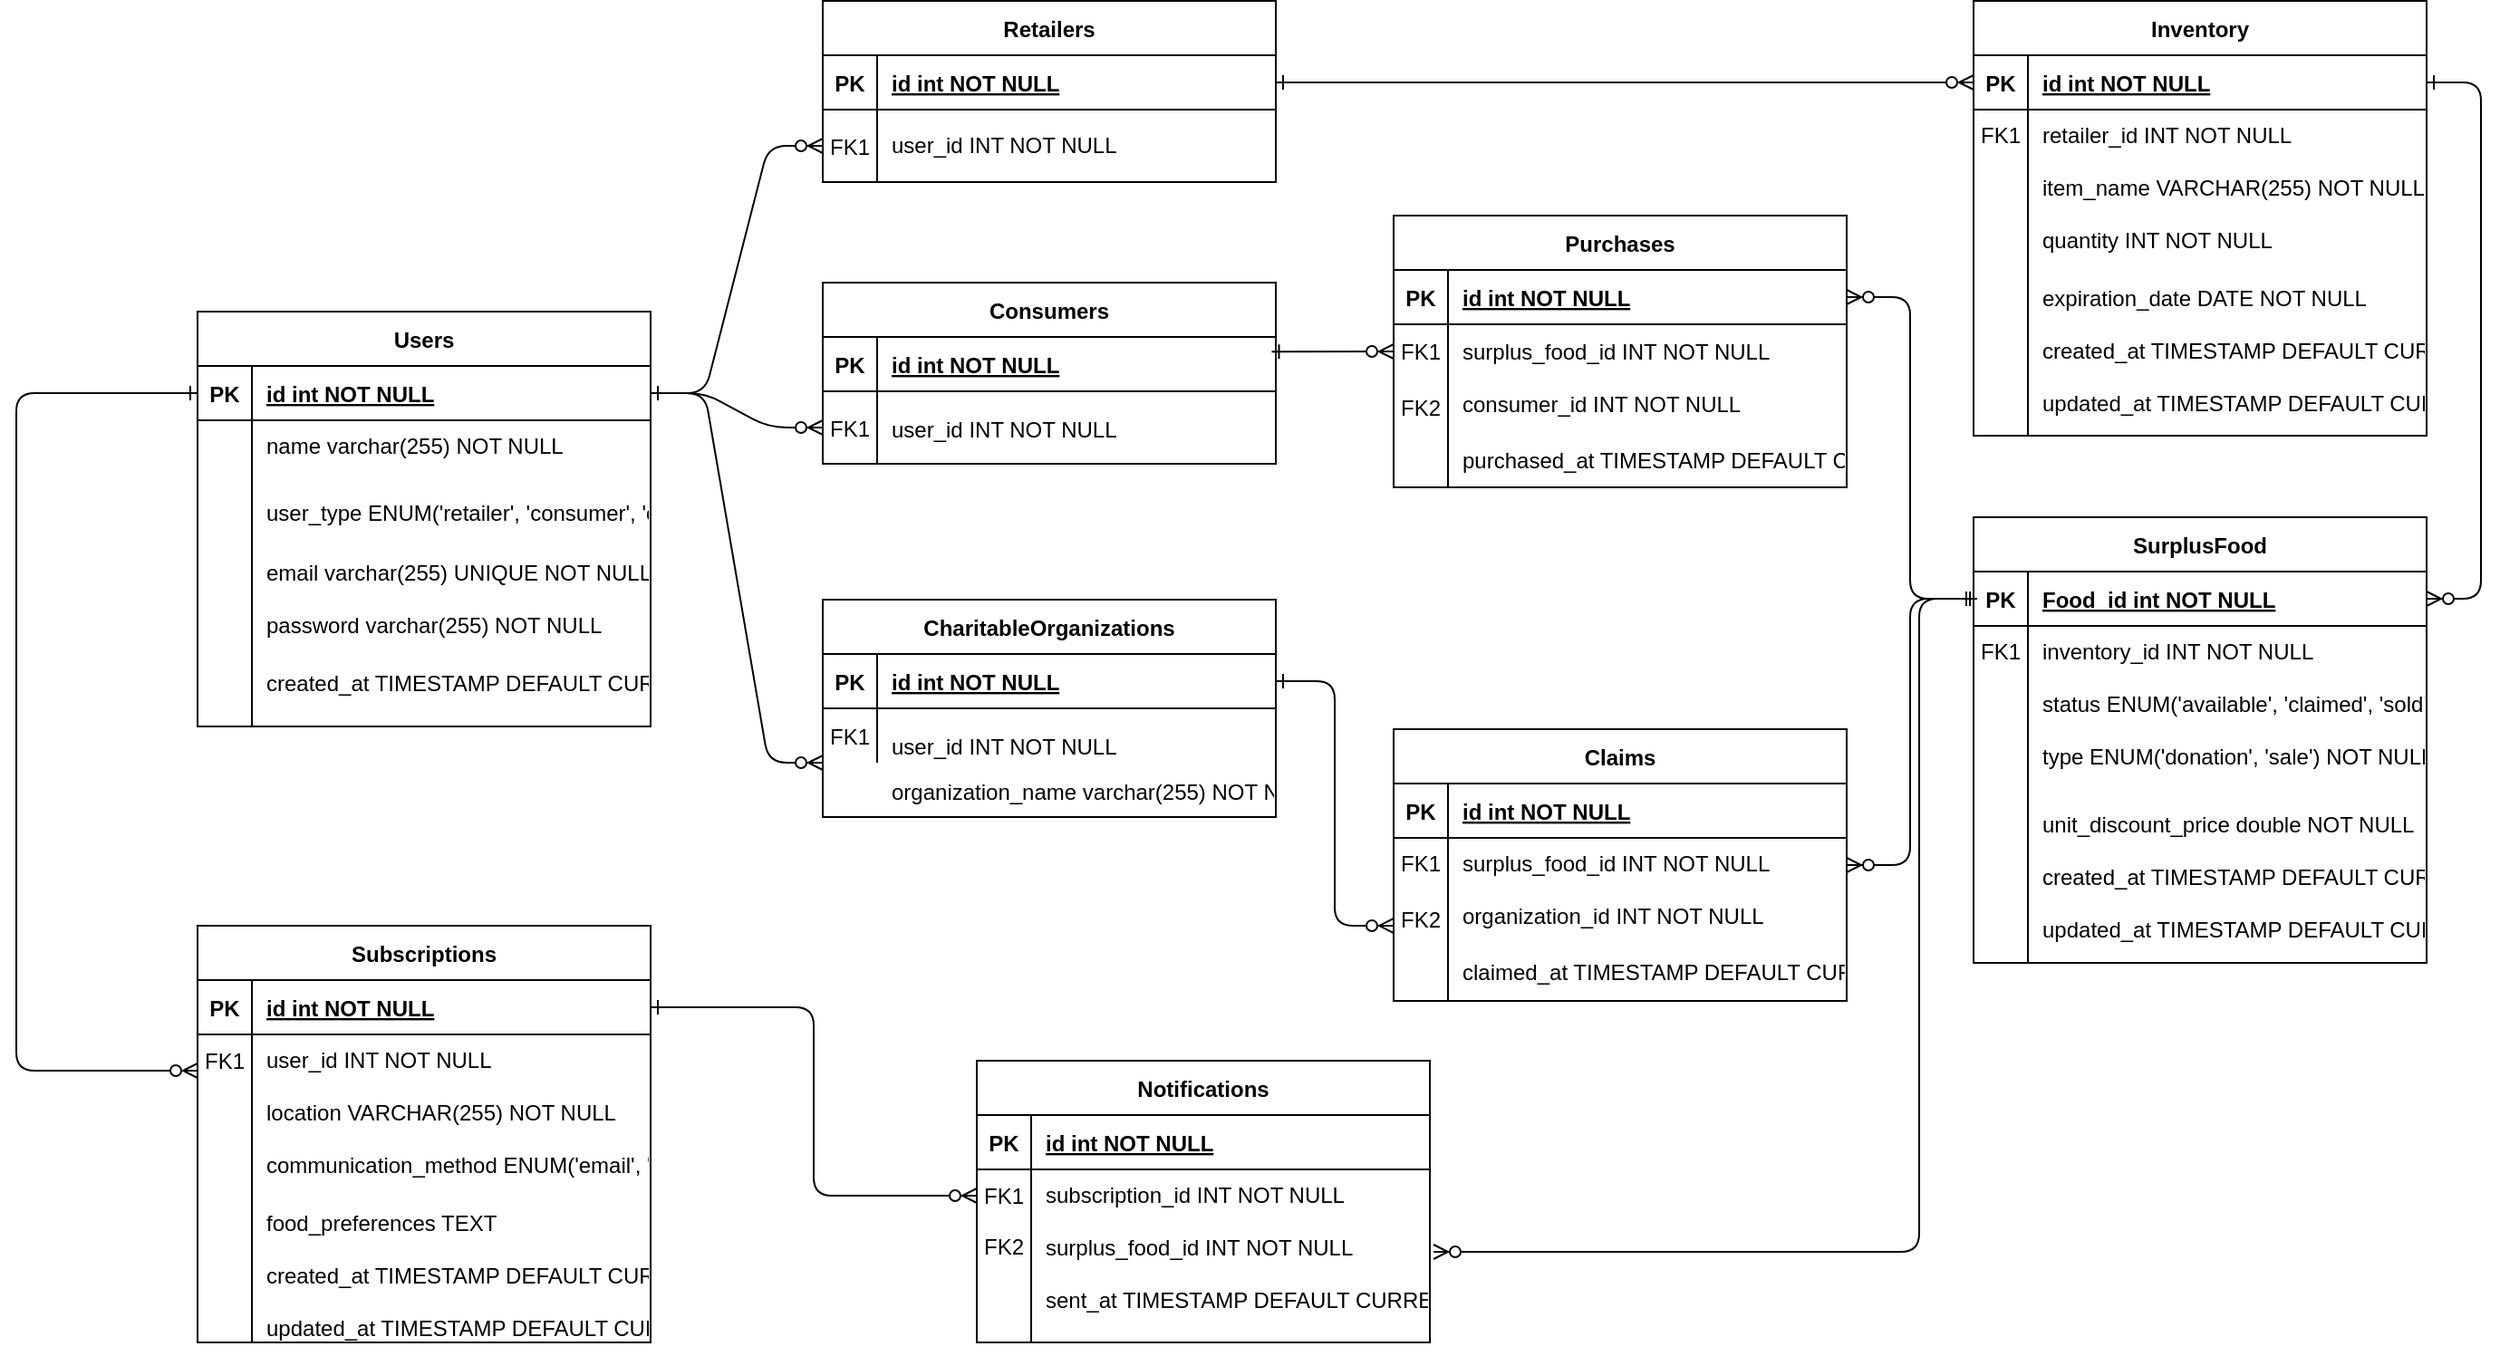 <mxfile version="24.5.4" type="github">
  <diagram id="R2lEEEUBdFMjLlhIrx00" name="Page-1">
    <mxGraphModel dx="2524" dy="705" grid="1" gridSize="10" guides="1" tooltips="1" connect="1" arrows="1" fold="1" page="1" pageScale="1" pageWidth="850" pageHeight="1100" math="0" shadow="0" extFonts="Permanent Marker^https://fonts.googleapis.com/css?family=Permanent+Marker">
      <root>
        <mxCell id="0" />
        <mxCell id="1" parent="0" />
        <mxCell id="jz6JjWqyUClNuvNcX7Gg-1" value="Users" style="shape=table;startSize=30;container=1;collapsible=1;childLayout=tableLayout;fixedRows=1;rowLines=0;fontStyle=1;align=center;resizeLast=1;" parent="1" vertex="1">
          <mxGeometry x="60" y="411" width="250" height="229" as="geometry" />
        </mxCell>
        <mxCell id="jz6JjWqyUClNuvNcX7Gg-2" value="" style="shape=partialRectangle;collapsible=0;dropTarget=0;pointerEvents=0;fillColor=none;points=[[0,0.5],[1,0.5]];portConstraint=eastwest;top=0;left=0;right=0;bottom=1;" parent="jz6JjWqyUClNuvNcX7Gg-1" vertex="1">
          <mxGeometry y="30" width="250" height="30" as="geometry" />
        </mxCell>
        <mxCell id="jz6JjWqyUClNuvNcX7Gg-3" value="PK" style="shape=partialRectangle;overflow=hidden;connectable=0;fillColor=none;top=0;left=0;bottom=0;right=0;fontStyle=1;" parent="jz6JjWqyUClNuvNcX7Gg-2" vertex="1">
          <mxGeometry width="30" height="30" as="geometry">
            <mxRectangle width="30" height="30" as="alternateBounds" />
          </mxGeometry>
        </mxCell>
        <mxCell id="jz6JjWqyUClNuvNcX7Gg-4" value="id int NOT NULL " style="shape=partialRectangle;overflow=hidden;connectable=0;fillColor=none;top=0;left=0;bottom=0;right=0;align=left;spacingLeft=6;fontStyle=5;" parent="jz6JjWqyUClNuvNcX7Gg-2" vertex="1">
          <mxGeometry x="30" width="220" height="30" as="geometry">
            <mxRectangle width="220" height="30" as="alternateBounds" />
          </mxGeometry>
        </mxCell>
        <mxCell id="jz6JjWqyUClNuvNcX7Gg-5" value="" style="shape=partialRectangle;collapsible=0;dropTarget=0;pointerEvents=0;fillColor=none;points=[[0,0.5],[1,0.5]];portConstraint=eastwest;top=0;left=0;right=0;bottom=0;" parent="jz6JjWqyUClNuvNcX7Gg-1" vertex="1">
          <mxGeometry y="60" width="250" height="169" as="geometry" />
        </mxCell>
        <mxCell id="jz6JjWqyUClNuvNcX7Gg-6" value="" style="shape=partialRectangle;overflow=hidden;connectable=0;fillColor=none;top=0;left=0;bottom=0;right=0;" parent="jz6JjWqyUClNuvNcX7Gg-5" vertex="1">
          <mxGeometry width="30" height="169" as="geometry">
            <mxRectangle width="30" height="169" as="alternateBounds" />
          </mxGeometry>
        </mxCell>
        <mxCell id="jz6JjWqyUClNuvNcX7Gg-7" value="" style="shape=partialRectangle;overflow=hidden;connectable=0;fillColor=none;top=0;left=0;bottom=0;right=0;align=left;spacingLeft=6;" parent="jz6JjWqyUClNuvNcX7Gg-5" vertex="1">
          <mxGeometry x="30" width="220" height="169" as="geometry">
            <mxRectangle width="220" height="169" as="alternateBounds" />
          </mxGeometry>
        </mxCell>
        <mxCell id="jz6JjWqyUClNuvNcX7Gg-8" value="name varchar(255) NOT NULL" style="shape=partialRectangle;overflow=hidden;connectable=0;fillColor=none;top=0;left=0;bottom=0;right=0;align=left;spacingLeft=6;" parent="1" vertex="1">
          <mxGeometry x="90" y="470" width="220" height="29" as="geometry">
            <mxRectangle width="220" height="29" as="alternateBounds" />
          </mxGeometry>
        </mxCell>
        <mxCell id="jz6JjWqyUClNuvNcX7Gg-9" value="email varchar(255) UNIQUE NOT NULL" style="shape=partialRectangle;overflow=hidden;connectable=0;fillColor=none;top=0;left=0;bottom=0;right=0;align=left;spacingLeft=6;" parent="1" vertex="1">
          <mxGeometry x="90" y="540" width="220" height="29" as="geometry">
            <mxRectangle width="220" height="29" as="alternateBounds" />
          </mxGeometry>
        </mxCell>
        <mxCell id="jz6JjWqyUClNuvNcX7Gg-10" value="password varchar(255) NOT NULL" style="shape=partialRectangle;overflow=hidden;connectable=0;fillColor=none;top=0;left=0;bottom=0;right=0;align=left;spacingLeft=6;" parent="1" vertex="1">
          <mxGeometry x="90" y="569" width="220" height="29" as="geometry">
            <mxRectangle width="220" height="29" as="alternateBounds" />
          </mxGeometry>
        </mxCell>
        <mxCell id="jz6JjWqyUClNuvNcX7Gg-11" value="created_at TIMESTAMP DEFAULT CURRENT_TIMESTAMP" style="shape=partialRectangle;overflow=hidden;connectable=0;fillColor=none;top=0;left=0;bottom=0;right=0;align=left;spacingLeft=6;" parent="1" vertex="1">
          <mxGeometry x="90" y="601" width="220" height="29" as="geometry">
            <mxRectangle width="220" height="29" as="alternateBounds" />
          </mxGeometry>
        </mxCell>
        <mxCell id="jz6JjWqyUClNuvNcX7Gg-16" value="Retailers" style="shape=table;startSize=30;container=1;collapsible=1;childLayout=tableLayout;fixedRows=1;rowLines=0;fontStyle=1;align=center;resizeLast=1;" parent="1" vertex="1">
          <mxGeometry x="405" y="239.5" width="250" height="100" as="geometry" />
        </mxCell>
        <mxCell id="jz6JjWqyUClNuvNcX7Gg-17" value="" style="shape=partialRectangle;collapsible=0;dropTarget=0;pointerEvents=0;fillColor=none;points=[[0,0.5],[1,0.5]];portConstraint=eastwest;top=0;left=0;right=0;bottom=1;" parent="jz6JjWqyUClNuvNcX7Gg-16" vertex="1">
          <mxGeometry y="30" width="250" height="30" as="geometry" />
        </mxCell>
        <mxCell id="jz6JjWqyUClNuvNcX7Gg-18" value="PK" style="shape=partialRectangle;overflow=hidden;connectable=0;fillColor=none;top=0;left=0;bottom=0;right=0;fontStyle=1;" parent="jz6JjWqyUClNuvNcX7Gg-17" vertex="1">
          <mxGeometry width="30" height="30" as="geometry">
            <mxRectangle width="30" height="30" as="alternateBounds" />
          </mxGeometry>
        </mxCell>
        <mxCell id="jz6JjWqyUClNuvNcX7Gg-19" value="id int NOT NULL " style="shape=partialRectangle;overflow=hidden;connectable=0;fillColor=none;top=0;left=0;bottom=0;right=0;align=left;spacingLeft=6;fontStyle=5;" parent="jz6JjWqyUClNuvNcX7Gg-17" vertex="1">
          <mxGeometry x="30" width="220" height="30" as="geometry">
            <mxRectangle width="220" height="30" as="alternateBounds" />
          </mxGeometry>
        </mxCell>
        <mxCell id="jz6JjWqyUClNuvNcX7Gg-20" value="" style="shape=partialRectangle;collapsible=0;dropTarget=0;pointerEvents=0;fillColor=none;points=[[0,0.5],[1,0.5]];portConstraint=eastwest;top=0;left=0;right=0;bottom=0;" parent="jz6JjWqyUClNuvNcX7Gg-16" vertex="1">
          <mxGeometry y="60" width="250" height="40" as="geometry" />
        </mxCell>
        <mxCell id="jz6JjWqyUClNuvNcX7Gg-21" value="FK1" style="shape=partialRectangle;overflow=hidden;connectable=0;fillColor=none;top=0;left=0;bottom=0;right=0;" parent="jz6JjWqyUClNuvNcX7Gg-20" vertex="1">
          <mxGeometry width="30" height="40" as="geometry">
            <mxRectangle width="30" height="40" as="alternateBounds" />
          </mxGeometry>
        </mxCell>
        <mxCell id="jz6JjWqyUClNuvNcX7Gg-22" value="" style="shape=partialRectangle;overflow=hidden;connectable=0;fillColor=none;top=0;left=0;bottom=0;right=0;align=left;spacingLeft=6;" parent="jz6JjWqyUClNuvNcX7Gg-20" vertex="1">
          <mxGeometry x="30" width="220" height="40" as="geometry">
            <mxRectangle width="220" height="40" as="alternateBounds" />
          </mxGeometry>
        </mxCell>
        <mxCell id="jz6JjWqyUClNuvNcX7Gg-23" value="user_id INT NOT NULL" style="shape=partialRectangle;overflow=hidden;connectable=0;fillColor=none;top=0;left=0;bottom=0;right=0;align=left;spacingLeft=6;" parent="1" vertex="1">
          <mxGeometry x="435" y="304" width="220" height="29" as="geometry">
            <mxRectangle width="220" height="29" as="alternateBounds" />
          </mxGeometry>
        </mxCell>
        <mxCell id="jz6JjWqyUClNuvNcX7Gg-27" value="" style="edgeStyle=entityRelationEdgeStyle;endArrow=ERzeroToMany;startArrow=ERone;endFill=1;startFill=0;entryX=0;entryY=0.5;entryDx=0;entryDy=0;exitX=1;exitY=0.5;exitDx=0;exitDy=0;" parent="1" source="jz6JjWqyUClNuvNcX7Gg-2" target="jz6JjWqyUClNuvNcX7Gg-20" edge="1">
          <mxGeometry width="100" height="100" relative="1" as="geometry">
            <mxPoint x="310" y="459" as="sourcePoint" />
            <mxPoint x="390" y="500" as="targetPoint" />
          </mxGeometry>
        </mxCell>
        <mxCell id="jz6JjWqyUClNuvNcX7Gg-28" value="Consumers" style="shape=table;startSize=30;container=1;collapsible=1;childLayout=tableLayout;fixedRows=1;rowLines=0;fontStyle=1;align=center;resizeLast=1;" parent="1" vertex="1">
          <mxGeometry x="405" y="395" width="250" height="100" as="geometry" />
        </mxCell>
        <mxCell id="jz6JjWqyUClNuvNcX7Gg-29" value="" style="shape=partialRectangle;collapsible=0;dropTarget=0;pointerEvents=0;fillColor=none;points=[[0,0.5],[1,0.5]];portConstraint=eastwest;top=0;left=0;right=0;bottom=1;" parent="jz6JjWqyUClNuvNcX7Gg-28" vertex="1">
          <mxGeometry y="30" width="250" height="30" as="geometry" />
        </mxCell>
        <mxCell id="jz6JjWqyUClNuvNcX7Gg-30" value="PK" style="shape=partialRectangle;overflow=hidden;connectable=0;fillColor=none;top=0;left=0;bottom=0;right=0;fontStyle=1;" parent="jz6JjWqyUClNuvNcX7Gg-29" vertex="1">
          <mxGeometry width="30" height="30" as="geometry">
            <mxRectangle width="30" height="30" as="alternateBounds" />
          </mxGeometry>
        </mxCell>
        <mxCell id="jz6JjWqyUClNuvNcX7Gg-31" value="id int NOT NULL " style="shape=partialRectangle;overflow=hidden;connectable=0;fillColor=none;top=0;left=0;bottom=0;right=0;align=left;spacingLeft=6;fontStyle=5;" parent="jz6JjWqyUClNuvNcX7Gg-29" vertex="1">
          <mxGeometry x="30" width="220" height="30" as="geometry">
            <mxRectangle width="220" height="30" as="alternateBounds" />
          </mxGeometry>
        </mxCell>
        <mxCell id="jz6JjWqyUClNuvNcX7Gg-32" value="" style="shape=partialRectangle;collapsible=0;dropTarget=0;pointerEvents=0;fillColor=none;points=[[0,0.5],[1,0.5]];portConstraint=eastwest;top=0;left=0;right=0;bottom=0;" parent="jz6JjWqyUClNuvNcX7Gg-28" vertex="1">
          <mxGeometry y="60" width="250" height="40" as="geometry" />
        </mxCell>
        <mxCell id="jz6JjWqyUClNuvNcX7Gg-33" value="FK1" style="shape=partialRectangle;overflow=hidden;connectable=0;fillColor=none;top=0;left=0;bottom=0;right=0;" parent="jz6JjWqyUClNuvNcX7Gg-32" vertex="1">
          <mxGeometry width="30" height="40" as="geometry">
            <mxRectangle width="30" height="40" as="alternateBounds" />
          </mxGeometry>
        </mxCell>
        <mxCell id="jz6JjWqyUClNuvNcX7Gg-34" value="" style="shape=partialRectangle;overflow=hidden;connectable=0;fillColor=none;top=0;left=0;bottom=0;right=0;align=left;spacingLeft=6;" parent="jz6JjWqyUClNuvNcX7Gg-32" vertex="1">
          <mxGeometry x="30" width="220" height="40" as="geometry">
            <mxRectangle width="220" height="40" as="alternateBounds" />
          </mxGeometry>
        </mxCell>
        <mxCell id="jz6JjWqyUClNuvNcX7Gg-35" value="user_id INT NOT NULL" style="shape=partialRectangle;overflow=hidden;connectable=0;fillColor=none;top=0;left=0;bottom=0;right=0;align=left;spacingLeft=6;" parent="1" vertex="1">
          <mxGeometry x="435" y="461" width="220" height="29" as="geometry">
            <mxRectangle width="220" height="29" as="alternateBounds" />
          </mxGeometry>
        </mxCell>
        <mxCell id="jz6JjWqyUClNuvNcX7Gg-36" value="" style="edgeStyle=entityRelationEdgeStyle;endArrow=ERzeroToMany;startArrow=ERone;endFill=1;startFill=0;entryX=0;entryY=0.5;entryDx=0;entryDy=0;exitX=1;exitY=0.5;exitDx=0;exitDy=0;" parent="1" source="jz6JjWqyUClNuvNcX7Gg-2" target="jz6JjWqyUClNuvNcX7Gg-32" edge="1">
          <mxGeometry width="100" height="100" relative="1" as="geometry">
            <mxPoint x="310" y="460" as="sourcePoint" />
            <mxPoint x="415" y="401" as="targetPoint" />
          </mxGeometry>
        </mxCell>
        <mxCell id="jz6JjWqyUClNuvNcX7Gg-37" value="CharitableOrganizations" style="shape=table;startSize=30;container=1;collapsible=1;childLayout=tableLayout;fixedRows=1;rowLines=0;fontStyle=1;align=center;resizeLast=1;" parent="1" vertex="1">
          <mxGeometry x="405" y="570" width="250" height="120" as="geometry" />
        </mxCell>
        <mxCell id="jz6JjWqyUClNuvNcX7Gg-38" value="" style="shape=partialRectangle;collapsible=0;dropTarget=0;pointerEvents=0;fillColor=none;points=[[0,0.5],[1,0.5]];portConstraint=eastwest;top=0;left=0;right=0;bottom=1;" parent="jz6JjWqyUClNuvNcX7Gg-37" vertex="1">
          <mxGeometry y="30" width="250" height="30" as="geometry" />
        </mxCell>
        <mxCell id="jz6JjWqyUClNuvNcX7Gg-39" value="PK" style="shape=partialRectangle;overflow=hidden;connectable=0;fillColor=none;top=0;left=0;bottom=0;right=0;fontStyle=1;" parent="jz6JjWqyUClNuvNcX7Gg-38" vertex="1">
          <mxGeometry width="30" height="30" as="geometry">
            <mxRectangle width="30" height="30" as="alternateBounds" />
          </mxGeometry>
        </mxCell>
        <mxCell id="jz6JjWqyUClNuvNcX7Gg-40" value="id int NOT NULL " style="shape=partialRectangle;overflow=hidden;connectable=0;fillColor=none;top=0;left=0;bottom=0;right=0;align=left;spacingLeft=6;fontStyle=5;" parent="jz6JjWqyUClNuvNcX7Gg-38" vertex="1">
          <mxGeometry x="30" width="220" height="30" as="geometry">
            <mxRectangle width="220" height="30" as="alternateBounds" />
          </mxGeometry>
        </mxCell>
        <mxCell id="jz6JjWqyUClNuvNcX7Gg-41" value="" style="shape=partialRectangle;collapsible=0;dropTarget=0;pointerEvents=0;fillColor=none;points=[[0,0.5],[1,0.5]];portConstraint=eastwest;top=0;left=0;right=0;bottom=0;" parent="jz6JjWqyUClNuvNcX7Gg-37" vertex="1">
          <mxGeometry y="60" width="250" height="30" as="geometry" />
        </mxCell>
        <mxCell id="jz6JjWqyUClNuvNcX7Gg-42" value="FK1" style="shape=partialRectangle;overflow=hidden;connectable=0;fillColor=none;top=0;left=0;bottom=0;right=0;" parent="jz6JjWqyUClNuvNcX7Gg-41" vertex="1">
          <mxGeometry width="30" height="30" as="geometry">
            <mxRectangle width="30" height="30" as="alternateBounds" />
          </mxGeometry>
        </mxCell>
        <mxCell id="jz6JjWqyUClNuvNcX7Gg-43" value="" style="shape=partialRectangle;overflow=hidden;connectable=0;fillColor=none;top=0;left=0;bottom=0;right=0;align=left;spacingLeft=6;" parent="jz6JjWqyUClNuvNcX7Gg-41" vertex="1">
          <mxGeometry x="30" width="220" height="30" as="geometry">
            <mxRectangle width="220" height="30" as="alternateBounds" />
          </mxGeometry>
        </mxCell>
        <mxCell id="jz6JjWqyUClNuvNcX7Gg-44" value="user_id INT NOT NULL" style="shape=partialRectangle;overflow=hidden;connectable=0;fillColor=none;top=0;left=0;bottom=0;right=0;align=left;spacingLeft=6;" parent="1" vertex="1">
          <mxGeometry x="435" y="636" width="220" height="29" as="geometry">
            <mxRectangle width="220" height="29" as="alternateBounds" />
          </mxGeometry>
        </mxCell>
        <mxCell id="jz6JjWqyUClNuvNcX7Gg-49" value="organization_name varchar(255) NOT NULL" style="shape=partialRectangle;overflow=hidden;connectable=0;fillColor=none;top=0;left=0;bottom=0;right=0;align=left;spacingLeft=6;" parent="1" vertex="1">
          <mxGeometry x="435" y="661" width="220" height="29" as="geometry">
            <mxRectangle width="220" height="29" as="alternateBounds" />
          </mxGeometry>
        </mxCell>
        <mxCell id="jz6JjWqyUClNuvNcX7Gg-50" value="" style="edgeStyle=entityRelationEdgeStyle;endArrow=ERzeroToMany;startArrow=ERone;endFill=1;startFill=0;entryX=0;entryY=0.75;entryDx=0;entryDy=0;exitX=1;exitY=0.5;exitDx=0;exitDy=0;" parent="1" source="jz6JjWqyUClNuvNcX7Gg-2" target="jz6JjWqyUClNuvNcX7Gg-37" edge="1">
          <mxGeometry width="100" height="100" relative="1" as="geometry">
            <mxPoint x="320" y="470" as="sourcePoint" />
            <mxPoint x="415" y="530" as="targetPoint" />
          </mxGeometry>
        </mxCell>
        <mxCell id="jz6JjWqyUClNuvNcX7Gg-51" value="Inventory" style="shape=table;startSize=30;container=1;collapsible=1;childLayout=tableLayout;fixedRows=1;rowLines=0;fontStyle=1;align=center;resizeLast=1;" parent="1" vertex="1">
          <mxGeometry x="1040" y="239.5" width="250" height="240" as="geometry" />
        </mxCell>
        <mxCell id="jz6JjWqyUClNuvNcX7Gg-52" value="" style="shape=partialRectangle;collapsible=0;dropTarget=0;pointerEvents=0;fillColor=none;points=[[0,0.5],[1,0.5]];portConstraint=eastwest;top=0;left=0;right=0;bottom=1;" parent="jz6JjWqyUClNuvNcX7Gg-51" vertex="1">
          <mxGeometry y="30" width="250" height="30" as="geometry" />
        </mxCell>
        <mxCell id="jz6JjWqyUClNuvNcX7Gg-53" value="PK" style="shape=partialRectangle;overflow=hidden;connectable=0;fillColor=none;top=0;left=0;bottom=0;right=0;fontStyle=1;" parent="jz6JjWqyUClNuvNcX7Gg-52" vertex="1">
          <mxGeometry width="30" height="30" as="geometry">
            <mxRectangle width="30" height="30" as="alternateBounds" />
          </mxGeometry>
        </mxCell>
        <mxCell id="jz6JjWqyUClNuvNcX7Gg-54" value="id int NOT NULL " style="shape=partialRectangle;overflow=hidden;connectable=0;fillColor=none;top=0;left=0;bottom=0;right=0;align=left;spacingLeft=6;fontStyle=5;" parent="jz6JjWqyUClNuvNcX7Gg-52" vertex="1">
          <mxGeometry x="30" width="220" height="30" as="geometry">
            <mxRectangle width="220" height="30" as="alternateBounds" />
          </mxGeometry>
        </mxCell>
        <mxCell id="jz6JjWqyUClNuvNcX7Gg-55" value="" style="shape=partialRectangle;collapsible=0;dropTarget=0;pointerEvents=0;fillColor=none;points=[[0,0.5],[1,0.5]];portConstraint=eastwest;top=0;left=0;right=0;bottom=0;" parent="jz6JjWqyUClNuvNcX7Gg-51" vertex="1">
          <mxGeometry y="60" width="250" height="180" as="geometry" />
        </mxCell>
        <mxCell id="jz6JjWqyUClNuvNcX7Gg-56" value="" style="shape=partialRectangle;overflow=hidden;connectable=0;fillColor=none;top=0;left=0;bottom=0;right=0;" parent="jz6JjWqyUClNuvNcX7Gg-55" vertex="1">
          <mxGeometry width="30" height="180" as="geometry">
            <mxRectangle width="30" height="180" as="alternateBounds" />
          </mxGeometry>
        </mxCell>
        <mxCell id="jz6JjWqyUClNuvNcX7Gg-57" value="" style="shape=partialRectangle;overflow=hidden;connectable=0;fillColor=none;top=0;left=0;bottom=0;right=0;align=left;spacingLeft=6;" parent="jz6JjWqyUClNuvNcX7Gg-55" vertex="1">
          <mxGeometry x="30" width="220" height="180" as="geometry">
            <mxRectangle width="220" height="180" as="alternateBounds" />
          </mxGeometry>
        </mxCell>
        <mxCell id="jz6JjWqyUClNuvNcX7Gg-58" value="retailer_id INT NOT NULL" style="shape=partialRectangle;overflow=hidden;connectable=0;fillColor=none;top=0;left=0;bottom=0;right=0;align=left;spacingLeft=6;" parent="1" vertex="1">
          <mxGeometry x="1070" y="298.5" width="220" height="29" as="geometry">
            <mxRectangle width="220" height="29" as="alternateBounds" />
          </mxGeometry>
        </mxCell>
        <mxCell id="jz6JjWqyUClNuvNcX7Gg-59" value="item_name VARCHAR(255) NOT NULL" style="shape=partialRectangle;overflow=hidden;connectable=0;fillColor=none;top=0;left=0;bottom=0;right=0;align=left;spacingLeft=6;" parent="1" vertex="1">
          <mxGeometry x="1070" y="327.5" width="220" height="29" as="geometry">
            <mxRectangle width="220" height="29" as="alternateBounds" />
          </mxGeometry>
        </mxCell>
        <mxCell id="jz6JjWqyUClNuvNcX7Gg-60" value="quantity INT NOT NULL" style="shape=partialRectangle;overflow=hidden;connectable=0;fillColor=none;top=0;left=0;bottom=0;right=0;align=left;spacingLeft=6;" parent="1" vertex="1">
          <mxGeometry x="1070" y="356.5" width="220" height="29" as="geometry">
            <mxRectangle width="220" height="29" as="alternateBounds" />
          </mxGeometry>
        </mxCell>
        <mxCell id="jz6JjWqyUClNuvNcX7Gg-61" value="expiration_date DATE NOT NULL" style="shape=partialRectangle;overflow=hidden;connectable=0;fillColor=none;top=0;left=0;bottom=0;right=0;align=left;spacingLeft=6;" parent="1" vertex="1">
          <mxGeometry x="1070" y="388.5" width="220" height="29" as="geometry">
            <mxRectangle width="220" height="29" as="alternateBounds" />
          </mxGeometry>
        </mxCell>
        <mxCell id="jz6JjWqyUClNuvNcX7Gg-62" value="FK1" style="shape=partialRectangle;overflow=hidden;connectable=0;fillColor=none;top=0;left=0;bottom=0;right=0;" parent="1" vertex="1">
          <mxGeometry x="1040" y="293" width="30" height="40" as="geometry">
            <mxRectangle width="30" height="40" as="alternateBounds" />
          </mxGeometry>
        </mxCell>
        <mxCell id="jz6JjWqyUClNuvNcX7Gg-63" value="" style="edgeStyle=elbowEdgeStyle;endArrow=ERzeroToMany;startArrow=ERone;endFill=1;startFill=0;exitX=1;exitY=0.5;exitDx=0;exitDy=0;entryX=0;entryY=0.5;entryDx=0;entryDy=0;" parent="1" source="jz6JjWqyUClNuvNcX7Gg-17" target="jz6JjWqyUClNuvNcX7Gg-52" edge="1">
          <mxGeometry width="100" height="100" relative="1" as="geometry">
            <mxPoint x="650" y="424" as="sourcePoint" />
            <mxPoint x="770" y="320" as="targetPoint" />
          </mxGeometry>
        </mxCell>
        <mxCell id="jz6JjWqyUClNuvNcX7Gg-65" value="created_at TIMESTAMP DEFAULT CURRENT_TIMESTAMP" style="shape=partialRectangle;overflow=hidden;connectable=0;fillColor=none;top=0;left=0;bottom=0;right=0;align=left;spacingLeft=6;" parent="1" vertex="1">
          <mxGeometry x="1070" y="417.5" width="220" height="29" as="geometry">
            <mxRectangle width="220" height="29" as="alternateBounds" />
          </mxGeometry>
        </mxCell>
        <mxCell id="jz6JjWqyUClNuvNcX7Gg-66" value="updated_at TIMESTAMP DEFAULT CURRENT_TIMESTAMP" style="shape=partialRectangle;overflow=hidden;connectable=0;fillColor=none;top=0;left=0;bottom=0;right=0;align=left;spacingLeft=6;" parent="1" vertex="1">
          <mxGeometry x="1070" y="446.5" width="220" height="29" as="geometry">
            <mxRectangle width="220" height="29" as="alternateBounds" />
          </mxGeometry>
        </mxCell>
        <mxCell id="jz6JjWqyUClNuvNcX7Gg-67" value="SurplusFood" style="shape=table;startSize=30;container=1;collapsible=1;childLayout=tableLayout;fixedRows=1;rowLines=0;fontStyle=1;align=center;resizeLast=1;" parent="1" vertex="1">
          <mxGeometry x="1040" y="524.5" width="250" height="246" as="geometry" />
        </mxCell>
        <mxCell id="jz6JjWqyUClNuvNcX7Gg-68" value="" style="shape=partialRectangle;collapsible=0;dropTarget=0;pointerEvents=0;fillColor=none;points=[[0,0.5],[1,0.5]];portConstraint=eastwest;top=0;left=0;right=0;bottom=1;" parent="jz6JjWqyUClNuvNcX7Gg-67" vertex="1">
          <mxGeometry y="30" width="250" height="30" as="geometry" />
        </mxCell>
        <mxCell id="jz6JjWqyUClNuvNcX7Gg-69" value="PK" style="shape=partialRectangle;overflow=hidden;connectable=0;fillColor=none;top=0;left=0;bottom=0;right=0;fontStyle=1;" parent="jz6JjWqyUClNuvNcX7Gg-68" vertex="1">
          <mxGeometry width="30" height="30" as="geometry">
            <mxRectangle width="30" height="30" as="alternateBounds" />
          </mxGeometry>
        </mxCell>
        <mxCell id="jz6JjWqyUClNuvNcX7Gg-70" value="Food_id int NOT NULL" style="shape=partialRectangle;overflow=hidden;connectable=0;fillColor=none;top=0;left=0;bottom=0;right=0;align=left;spacingLeft=6;fontStyle=5;" parent="jz6JjWqyUClNuvNcX7Gg-68" vertex="1">
          <mxGeometry x="30" width="220" height="30" as="geometry">
            <mxRectangle width="220" height="30" as="alternateBounds" />
          </mxGeometry>
        </mxCell>
        <mxCell id="jz6JjWqyUClNuvNcX7Gg-71" value="" style="shape=partialRectangle;collapsible=0;dropTarget=0;pointerEvents=0;fillColor=none;points=[[0,0.5],[1,0.5]];portConstraint=eastwest;top=0;left=0;right=0;bottom=0;" parent="jz6JjWqyUClNuvNcX7Gg-67" vertex="1">
          <mxGeometry y="60" width="250" height="186" as="geometry" />
        </mxCell>
        <mxCell id="jz6JjWqyUClNuvNcX7Gg-72" value="" style="shape=partialRectangle;overflow=hidden;connectable=0;fillColor=none;top=0;left=0;bottom=0;right=0;" parent="jz6JjWqyUClNuvNcX7Gg-71" vertex="1">
          <mxGeometry width="30" height="186" as="geometry">
            <mxRectangle width="30" height="186" as="alternateBounds" />
          </mxGeometry>
        </mxCell>
        <mxCell id="jz6JjWqyUClNuvNcX7Gg-73" value="" style="shape=partialRectangle;overflow=hidden;connectable=0;fillColor=none;top=0;left=0;bottom=0;right=0;align=left;spacingLeft=6;" parent="jz6JjWqyUClNuvNcX7Gg-71" vertex="1">
          <mxGeometry x="30" width="220" height="186" as="geometry">
            <mxRectangle width="220" height="186" as="alternateBounds" />
          </mxGeometry>
        </mxCell>
        <mxCell id="jz6JjWqyUClNuvNcX7Gg-74" value="inventory_id INT NOT NULL" style="shape=partialRectangle;overflow=hidden;connectable=0;fillColor=none;top=0;left=0;bottom=0;right=0;align=left;spacingLeft=6;" parent="1" vertex="1">
          <mxGeometry x="1070" y="583.5" width="220" height="29" as="geometry">
            <mxRectangle width="220" height="29" as="alternateBounds" />
          </mxGeometry>
        </mxCell>
        <mxCell id="jz6JjWqyUClNuvNcX7Gg-75" value="status ENUM(&#39;available&#39;, &#39;claimed&#39;, &#39;sold&#39;) DEFAULT &#39;available&#39;" style="shape=partialRectangle;overflow=hidden;connectable=0;fillColor=none;top=0;left=0;bottom=0;right=0;align=left;spacingLeft=6;" parent="1" vertex="1">
          <mxGeometry x="1070" y="612.5" width="220" height="29" as="geometry">
            <mxRectangle width="220" height="29" as="alternateBounds" />
          </mxGeometry>
        </mxCell>
        <mxCell id="jz6JjWqyUClNuvNcX7Gg-76" value="type ENUM(&#39;donation&#39;, &#39;sale&#39;) NOT NULL" style="shape=partialRectangle;overflow=hidden;connectable=0;fillColor=none;top=0;left=0;bottom=0;right=0;align=left;spacingLeft=6;" parent="1" vertex="1">
          <mxGeometry x="1070" y="641.5" width="220" height="29" as="geometry">
            <mxRectangle width="220" height="29" as="alternateBounds" />
          </mxGeometry>
        </mxCell>
        <mxCell id="jz6JjWqyUClNuvNcX7Gg-78" value="FK1" style="shape=partialRectangle;overflow=hidden;connectable=0;fillColor=none;top=0;left=0;bottom=0;right=0;" parent="1" vertex="1">
          <mxGeometry x="1040" y="578" width="30" height="40" as="geometry">
            <mxRectangle width="30" height="40" as="alternateBounds" />
          </mxGeometry>
        </mxCell>
        <mxCell id="jz6JjWqyUClNuvNcX7Gg-79" value="created_at TIMESTAMP DEFAULT CURRENT_TIMESTAMP" style="shape=partialRectangle;overflow=hidden;connectable=0;fillColor=none;top=0;left=0;bottom=0;right=0;align=left;spacingLeft=6;" parent="1" vertex="1">
          <mxGeometry x="1070" y="708" width="220" height="29" as="geometry">
            <mxRectangle width="220" height="29" as="alternateBounds" />
          </mxGeometry>
        </mxCell>
        <mxCell id="jz6JjWqyUClNuvNcX7Gg-80" value="updated_at TIMESTAMP DEFAULT CURRENT_TIMESTAMP" style="shape=partialRectangle;overflow=hidden;connectable=0;fillColor=none;top=0;left=0;bottom=0;right=0;align=left;spacingLeft=6;" parent="1" vertex="1">
          <mxGeometry x="1070" y="737" width="220" height="29" as="geometry">
            <mxRectangle width="220" height="29" as="alternateBounds" />
          </mxGeometry>
        </mxCell>
        <mxCell id="jz6JjWqyUClNuvNcX7Gg-81" value="" style="edgeStyle=entityRelationEdgeStyle;endArrow=ERzeroToMany;startArrow=ERone;endFill=1;startFill=0;exitX=1;exitY=0.5;exitDx=0;exitDy=0;entryX=1;entryY=0.5;entryDx=0;entryDy=0;" parent="1" source="jz6JjWqyUClNuvNcX7Gg-52" target="jz6JjWqyUClNuvNcX7Gg-68" edge="1">
          <mxGeometry width="100" height="100" relative="1" as="geometry">
            <mxPoint x="1310" y="436.5" as="sourcePoint" />
            <mxPoint x="1430" y="589.5" as="targetPoint" />
            <Array as="points">
              <mxPoint x="1465" y="460.5" />
              <mxPoint x="1320" y="499.5" />
              <mxPoint x="1430" y="389.5" />
              <mxPoint x="1460" y="449.5" />
            </Array>
          </mxGeometry>
        </mxCell>
        <mxCell id="jz6JjWqyUClNuvNcX7Gg-82" value="Claims" style="shape=table;startSize=30;container=1;collapsible=1;childLayout=tableLayout;fixedRows=1;rowLines=0;fontStyle=1;align=center;resizeLast=1;" parent="1" vertex="1">
          <mxGeometry x="720" y="641.5" width="250" height="150" as="geometry" />
        </mxCell>
        <mxCell id="jz6JjWqyUClNuvNcX7Gg-83" value="" style="shape=partialRectangle;collapsible=0;dropTarget=0;pointerEvents=0;fillColor=none;points=[[0,0.5],[1,0.5]];portConstraint=eastwest;top=0;left=0;right=0;bottom=1;" parent="jz6JjWqyUClNuvNcX7Gg-82" vertex="1">
          <mxGeometry y="30" width="250" height="30" as="geometry" />
        </mxCell>
        <mxCell id="jz6JjWqyUClNuvNcX7Gg-84" value="PK" style="shape=partialRectangle;overflow=hidden;connectable=0;fillColor=none;top=0;left=0;bottom=0;right=0;fontStyle=1;" parent="jz6JjWqyUClNuvNcX7Gg-83" vertex="1">
          <mxGeometry width="30" height="30" as="geometry">
            <mxRectangle width="30" height="30" as="alternateBounds" />
          </mxGeometry>
        </mxCell>
        <mxCell id="jz6JjWqyUClNuvNcX7Gg-85" value="id int NOT NULL " style="shape=partialRectangle;overflow=hidden;connectable=0;fillColor=none;top=0;left=0;bottom=0;right=0;align=left;spacingLeft=6;fontStyle=5;" parent="jz6JjWqyUClNuvNcX7Gg-83" vertex="1">
          <mxGeometry x="30" width="220" height="30" as="geometry">
            <mxRectangle width="220" height="30" as="alternateBounds" />
          </mxGeometry>
        </mxCell>
        <mxCell id="jz6JjWqyUClNuvNcX7Gg-86" value="" style="shape=partialRectangle;collapsible=0;dropTarget=0;pointerEvents=0;fillColor=none;points=[[0,0.5],[1,0.5]];portConstraint=eastwest;top=0;left=0;right=0;bottom=0;" parent="jz6JjWqyUClNuvNcX7Gg-82" vertex="1">
          <mxGeometry y="60" width="250" height="90" as="geometry" />
        </mxCell>
        <mxCell id="jz6JjWqyUClNuvNcX7Gg-87" value="" style="shape=partialRectangle;overflow=hidden;connectable=0;fillColor=none;top=0;left=0;bottom=0;right=0;" parent="jz6JjWqyUClNuvNcX7Gg-86" vertex="1">
          <mxGeometry width="30" height="90" as="geometry">
            <mxRectangle width="30" height="90" as="alternateBounds" />
          </mxGeometry>
        </mxCell>
        <mxCell id="jz6JjWqyUClNuvNcX7Gg-88" value="" style="shape=partialRectangle;overflow=hidden;connectable=0;fillColor=none;top=0;left=0;bottom=0;right=0;align=left;spacingLeft=6;" parent="jz6JjWqyUClNuvNcX7Gg-86" vertex="1">
          <mxGeometry x="30" width="220" height="90" as="geometry">
            <mxRectangle width="220" height="90" as="alternateBounds" />
          </mxGeometry>
        </mxCell>
        <mxCell id="jz6JjWqyUClNuvNcX7Gg-89" value="surplus_food_id INT NOT NULL" style="shape=partialRectangle;overflow=hidden;connectable=0;fillColor=none;top=0;left=0;bottom=0;right=0;align=left;spacingLeft=6;" parent="1" vertex="1">
          <mxGeometry x="750" y="700.5" width="220" height="29" as="geometry">
            <mxRectangle width="220" height="29" as="alternateBounds" />
          </mxGeometry>
        </mxCell>
        <mxCell id="jz6JjWqyUClNuvNcX7Gg-92" value="FK1" style="shape=partialRectangle;overflow=hidden;connectable=0;fillColor=none;top=0;left=0;bottom=0;right=0;" parent="1" vertex="1">
          <mxGeometry x="720" y="695" width="30" height="40" as="geometry">
            <mxRectangle width="30" height="40" as="alternateBounds" />
          </mxGeometry>
        </mxCell>
        <mxCell id="jz6JjWqyUClNuvNcX7Gg-93" value="claimed_at TIMESTAMP DEFAULT CURRENT_TIMESTAMP" style="shape=partialRectangle;overflow=hidden;connectable=0;fillColor=none;top=0;left=0;bottom=0;right=0;align=left;spacingLeft=6;" parent="1" vertex="1">
          <mxGeometry x="750" y="760.5" width="220" height="29" as="geometry">
            <mxRectangle width="220" height="29" as="alternateBounds" />
          </mxGeometry>
        </mxCell>
        <mxCell id="jz6JjWqyUClNuvNcX7Gg-95" value="organization_id INT NOT NULL" style="shape=partialRectangle;overflow=hidden;connectable=0;fillColor=none;top=0;left=0;bottom=0;right=0;align=left;spacingLeft=6;" parent="1" vertex="1">
          <mxGeometry x="750" y="729.5" width="220" height="29" as="geometry">
            <mxRectangle width="220" height="29" as="alternateBounds" />
          </mxGeometry>
        </mxCell>
        <mxCell id="jz6JjWqyUClNuvNcX7Gg-96" value="FK2" style="shape=partialRectangle;overflow=hidden;connectable=0;fillColor=none;top=0;left=0;bottom=0;right=0;" parent="1" vertex="1">
          <mxGeometry x="720" y="726" width="30" height="40" as="geometry">
            <mxRectangle width="30" height="40" as="alternateBounds" />
          </mxGeometry>
        </mxCell>
        <mxCell id="jz6JjWqyUClNuvNcX7Gg-97" value="Purchases" style="shape=table;startSize=30;container=1;collapsible=1;childLayout=tableLayout;fixedRows=1;rowLines=0;fontStyle=1;align=center;resizeLast=1;" parent="1" vertex="1">
          <mxGeometry x="720" y="358" width="250" height="150" as="geometry" />
        </mxCell>
        <mxCell id="jz6JjWqyUClNuvNcX7Gg-98" value="" style="shape=partialRectangle;collapsible=0;dropTarget=0;pointerEvents=0;fillColor=none;points=[[0,0.5],[1,0.5]];portConstraint=eastwest;top=0;left=0;right=0;bottom=1;" parent="jz6JjWqyUClNuvNcX7Gg-97" vertex="1">
          <mxGeometry y="30" width="250" height="30" as="geometry" />
        </mxCell>
        <mxCell id="jz6JjWqyUClNuvNcX7Gg-99" value="PK" style="shape=partialRectangle;overflow=hidden;connectable=0;fillColor=none;top=0;left=0;bottom=0;right=0;fontStyle=1;" parent="jz6JjWqyUClNuvNcX7Gg-98" vertex="1">
          <mxGeometry width="30" height="30" as="geometry">
            <mxRectangle width="30" height="30" as="alternateBounds" />
          </mxGeometry>
        </mxCell>
        <mxCell id="jz6JjWqyUClNuvNcX7Gg-100" value="id int NOT NULL " style="shape=partialRectangle;overflow=hidden;connectable=0;fillColor=none;top=0;left=0;bottom=0;right=0;align=left;spacingLeft=6;fontStyle=5;" parent="jz6JjWqyUClNuvNcX7Gg-98" vertex="1">
          <mxGeometry x="30" width="220" height="30" as="geometry">
            <mxRectangle width="220" height="30" as="alternateBounds" />
          </mxGeometry>
        </mxCell>
        <mxCell id="jz6JjWqyUClNuvNcX7Gg-101" value="" style="shape=partialRectangle;collapsible=0;dropTarget=0;pointerEvents=0;fillColor=none;points=[[0,0.5],[1,0.5]];portConstraint=eastwest;top=0;left=0;right=0;bottom=0;" parent="jz6JjWqyUClNuvNcX7Gg-97" vertex="1">
          <mxGeometry y="60" width="250" height="90" as="geometry" />
        </mxCell>
        <mxCell id="jz6JjWqyUClNuvNcX7Gg-102" value="" style="shape=partialRectangle;overflow=hidden;connectable=0;fillColor=none;top=0;left=0;bottom=0;right=0;" parent="jz6JjWqyUClNuvNcX7Gg-101" vertex="1">
          <mxGeometry width="30" height="90" as="geometry">
            <mxRectangle width="30" height="90" as="alternateBounds" />
          </mxGeometry>
        </mxCell>
        <mxCell id="jz6JjWqyUClNuvNcX7Gg-103" value="" style="shape=partialRectangle;overflow=hidden;connectable=0;fillColor=none;top=0;left=0;bottom=0;right=0;align=left;spacingLeft=6;" parent="jz6JjWqyUClNuvNcX7Gg-101" vertex="1">
          <mxGeometry x="30" width="220" height="90" as="geometry">
            <mxRectangle width="220" height="90" as="alternateBounds" />
          </mxGeometry>
        </mxCell>
        <mxCell id="jz6JjWqyUClNuvNcX7Gg-104" value="surplus_food_id INT NOT NULL" style="shape=partialRectangle;overflow=hidden;connectable=0;fillColor=none;top=0;left=0;bottom=0;right=0;align=left;spacingLeft=6;" parent="1" vertex="1">
          <mxGeometry x="750" y="418" width="220" height="29" as="geometry">
            <mxRectangle width="220" height="29" as="alternateBounds" />
          </mxGeometry>
        </mxCell>
        <mxCell id="jz6JjWqyUClNuvNcX7Gg-105" value="FK1" style="shape=partialRectangle;overflow=hidden;connectable=0;fillColor=none;top=0;left=0;bottom=0;right=0;" parent="1" vertex="1">
          <mxGeometry x="720" y="412.5" width="30" height="40" as="geometry">
            <mxRectangle width="30" height="40" as="alternateBounds" />
          </mxGeometry>
        </mxCell>
        <mxCell id="jz6JjWqyUClNuvNcX7Gg-106" value="purchased_at TIMESTAMP DEFAULT CURRENT_TIMESTAMP" style="shape=partialRectangle;overflow=hidden;connectable=0;fillColor=none;top=0;left=0;bottom=0;right=0;align=left;spacingLeft=6;" parent="1" vertex="1">
          <mxGeometry x="750" y="478" width="220" height="29" as="geometry">
            <mxRectangle width="220" height="29" as="alternateBounds" />
          </mxGeometry>
        </mxCell>
        <mxCell id="jz6JjWqyUClNuvNcX7Gg-107" value="consumer_id INT NOT NULL" style="shape=partialRectangle;overflow=hidden;connectable=0;fillColor=none;top=0;left=0;bottom=0;right=0;align=left;spacingLeft=6;" parent="1" vertex="1">
          <mxGeometry x="750" y="447" width="220" height="29" as="geometry">
            <mxRectangle width="220" height="29" as="alternateBounds" />
          </mxGeometry>
        </mxCell>
        <mxCell id="jz6JjWqyUClNuvNcX7Gg-108" value="FK2" style="shape=partialRectangle;overflow=hidden;connectable=0;fillColor=none;top=0;left=0;bottom=0;right=0;" parent="1" vertex="1">
          <mxGeometry x="720" y="443.5" width="30" height="40" as="geometry">
            <mxRectangle width="30" height="40" as="alternateBounds" />
          </mxGeometry>
        </mxCell>
        <mxCell id="jz6JjWqyUClNuvNcX7Gg-109" value="" style="edgeStyle=elbowEdgeStyle;endArrow=ERzeroToMany;startArrow=ERone;endFill=1;startFill=0;exitX=1;exitY=0.5;exitDx=0;exitDy=0;" parent="1" source="jz6JjWqyUClNuvNcX7Gg-38" edge="1">
          <mxGeometry width="100" height="100" relative="1" as="geometry">
            <mxPoint x="645" y="735" as="sourcePoint" />
            <mxPoint x="720" y="750" as="targetPoint" />
          </mxGeometry>
        </mxCell>
        <mxCell id="jz6JjWqyUClNuvNcX7Gg-110" value="" style="endArrow=ERzeroToMany;startArrow=ERone;endFill=1;startFill=0;exitX=0.991;exitY=0.27;exitDx=0;exitDy=0;exitPerimeter=0;entryX=0;entryY=0.5;entryDx=0;entryDy=0;" parent="1" source="jz6JjWqyUClNuvNcX7Gg-29" target="jz6JjWqyUClNuvNcX7Gg-97" edge="1">
          <mxGeometry width="100" height="100" relative="1" as="geometry">
            <mxPoint x="667.5" y="396.5" as="sourcePoint" />
            <mxPoint x="720" y="490" as="targetPoint" />
          </mxGeometry>
        </mxCell>
        <mxCell id="jz6JjWqyUClNuvNcX7Gg-111" value="" style="edgeStyle=elbowEdgeStyle;endArrow=ERzeroToMany;startArrow=ERone;endFill=1;startFill=0;exitX=0;exitY=0.5;exitDx=0;exitDy=0;entryX=1;entryY=0.5;entryDx=0;entryDy=0;" parent="1" source="jz6JjWqyUClNuvNcX7Gg-68" target="jz6JjWqyUClNuvNcX7Gg-98" edge="1">
          <mxGeometry width="100" height="100" relative="1" as="geometry">
            <mxPoint x="1070" y="699.5" as="sourcePoint" />
            <mxPoint x="970" y="520" as="targetPoint" />
          </mxGeometry>
        </mxCell>
        <mxCell id="jz6JjWqyUClNuvNcX7Gg-112" value="" style="edgeStyle=elbowEdgeStyle;endArrow=ERzeroToMany;startArrow=ERone;endFill=1;startFill=0;exitX=0;exitY=0.5;exitDx=0;exitDy=0;entryX=1;entryY=0.5;entryDx=0;entryDy=0;" parent="1" source="jz6JjWqyUClNuvNcX7Gg-68" target="jz6JjWqyUClNuvNcX7Gg-82" edge="1">
          <mxGeometry width="100" height="100" relative="1" as="geometry">
            <mxPoint x="1050" y="758.5" as="sourcePoint" />
            <mxPoint x="980" y="708.5" as="targetPoint" />
          </mxGeometry>
        </mxCell>
        <mxCell id="jz6JjWqyUClNuvNcX7Gg-113" value="Subscriptions" style="shape=table;startSize=30;container=1;collapsible=1;childLayout=tableLayout;fixedRows=1;rowLines=0;fontStyle=1;align=center;resizeLast=1;" parent="1" vertex="1">
          <mxGeometry x="60" y="750" width="250" height="230" as="geometry" />
        </mxCell>
        <mxCell id="jz6JjWqyUClNuvNcX7Gg-114" value="" style="shape=partialRectangle;collapsible=0;dropTarget=0;pointerEvents=0;fillColor=none;points=[[0,0.5],[1,0.5]];portConstraint=eastwest;top=0;left=0;right=0;bottom=1;" parent="jz6JjWqyUClNuvNcX7Gg-113" vertex="1">
          <mxGeometry y="30" width="250" height="30" as="geometry" />
        </mxCell>
        <mxCell id="jz6JjWqyUClNuvNcX7Gg-115" value="PK" style="shape=partialRectangle;overflow=hidden;connectable=0;fillColor=none;top=0;left=0;bottom=0;right=0;fontStyle=1;" parent="jz6JjWqyUClNuvNcX7Gg-114" vertex="1">
          <mxGeometry width="30" height="30" as="geometry">
            <mxRectangle width="30" height="30" as="alternateBounds" />
          </mxGeometry>
        </mxCell>
        <mxCell id="jz6JjWqyUClNuvNcX7Gg-116" value="id int NOT NULL " style="shape=partialRectangle;overflow=hidden;connectable=0;fillColor=none;top=0;left=0;bottom=0;right=0;align=left;spacingLeft=6;fontStyle=5;" parent="jz6JjWqyUClNuvNcX7Gg-114" vertex="1">
          <mxGeometry x="30" width="220" height="30" as="geometry">
            <mxRectangle width="220" height="30" as="alternateBounds" />
          </mxGeometry>
        </mxCell>
        <mxCell id="jz6JjWqyUClNuvNcX7Gg-117" value="" style="shape=partialRectangle;collapsible=0;dropTarget=0;pointerEvents=0;fillColor=none;points=[[0,0.5],[1,0.5]];portConstraint=eastwest;top=0;left=0;right=0;bottom=0;" parent="jz6JjWqyUClNuvNcX7Gg-113" vertex="1">
          <mxGeometry y="60" width="250" height="170" as="geometry" />
        </mxCell>
        <mxCell id="jz6JjWqyUClNuvNcX7Gg-118" value="" style="shape=partialRectangle;overflow=hidden;connectable=0;fillColor=none;top=0;left=0;bottom=0;right=0;" parent="jz6JjWqyUClNuvNcX7Gg-117" vertex="1">
          <mxGeometry width="30" height="170" as="geometry">
            <mxRectangle width="30" height="170" as="alternateBounds" />
          </mxGeometry>
        </mxCell>
        <mxCell id="jz6JjWqyUClNuvNcX7Gg-119" value="" style="shape=partialRectangle;overflow=hidden;connectable=0;fillColor=none;top=0;left=0;bottom=0;right=0;align=left;spacingLeft=6;" parent="jz6JjWqyUClNuvNcX7Gg-117" vertex="1">
          <mxGeometry x="30" width="220" height="170" as="geometry">
            <mxRectangle width="220" height="170" as="alternateBounds" />
          </mxGeometry>
        </mxCell>
        <mxCell id="jz6JjWqyUClNuvNcX7Gg-120" value="user_id INT NOT NULL" style="shape=partialRectangle;overflow=hidden;connectable=0;fillColor=none;top=0;left=0;bottom=0;right=0;align=left;spacingLeft=6;" parent="1" vertex="1">
          <mxGeometry x="90" y="809" width="220" height="29" as="geometry">
            <mxRectangle width="220" height="29" as="alternateBounds" />
          </mxGeometry>
        </mxCell>
        <mxCell id="jz6JjWqyUClNuvNcX7Gg-121" value="location VARCHAR(255) NOT NULL" style="shape=partialRectangle;overflow=hidden;connectable=0;fillColor=none;top=0;left=0;bottom=0;right=0;align=left;spacingLeft=6;" parent="1" vertex="1">
          <mxGeometry x="90" y="838" width="220" height="29" as="geometry">
            <mxRectangle width="220" height="29" as="alternateBounds" />
          </mxGeometry>
        </mxCell>
        <mxCell id="jz6JjWqyUClNuvNcX7Gg-122" value="communication_method ENUM(&#39;email&#39;, &#39;phone&#39;) NOT NULL" style="shape=partialRectangle;overflow=hidden;connectable=0;fillColor=none;top=0;left=0;bottom=0;right=0;align=left;spacingLeft=6;" parent="1" vertex="1">
          <mxGeometry x="90" y="867" width="220" height="29" as="geometry">
            <mxRectangle width="220" height="29" as="alternateBounds" />
          </mxGeometry>
        </mxCell>
        <mxCell id="jz6JjWqyUClNuvNcX7Gg-123" value="food_preferences TEXT" style="shape=partialRectangle;overflow=hidden;connectable=0;fillColor=none;top=0;left=0;bottom=0;right=0;align=left;spacingLeft=6;" parent="1" vertex="1">
          <mxGeometry x="90" y="899" width="220" height="29" as="geometry">
            <mxRectangle width="220" height="29" as="alternateBounds" />
          </mxGeometry>
        </mxCell>
        <mxCell id="jz6JjWqyUClNuvNcX7Gg-124" value="created_at TIMESTAMP DEFAULT CURRENT_TIMESTAMP" style="shape=partialRectangle;overflow=hidden;connectable=0;fillColor=none;top=0;left=0;bottom=0;right=0;align=left;spacingLeft=6;" parent="1" vertex="1">
          <mxGeometry x="90" y="928" width="220" height="29" as="geometry">
            <mxRectangle width="220" height="29" as="alternateBounds" />
          </mxGeometry>
        </mxCell>
        <mxCell id="jz6JjWqyUClNuvNcX7Gg-125" value="updated_at TIMESTAMP DEFAULT CURRENT_TIMESTAMP" style="shape=partialRectangle;overflow=hidden;connectable=0;fillColor=none;top=0;left=0;bottom=0;right=0;align=left;spacingLeft=6;" parent="1" vertex="1">
          <mxGeometry x="90" y="957" width="220" height="29" as="geometry">
            <mxRectangle width="220" height="29" as="alternateBounds" />
          </mxGeometry>
        </mxCell>
        <mxCell id="jz6JjWqyUClNuvNcX7Gg-126" value="" style="edgeStyle=elbowEdgeStyle;endArrow=ERzeroToMany;startArrow=ERone;endFill=1;startFill=0;exitX=0;exitY=0.5;exitDx=0;exitDy=0;" parent="1" source="jz6JjWqyUClNuvNcX7Gg-2" edge="1">
          <mxGeometry width="100" height="100" relative="1" as="geometry">
            <mxPoint x="-95" y="605" as="sourcePoint" />
            <mxPoint x="60" y="830" as="targetPoint" />
            <Array as="points">
              <mxPoint x="-40" y="670" />
            </Array>
          </mxGeometry>
        </mxCell>
        <mxCell id="jz6JjWqyUClNuvNcX7Gg-127" value="FK1" style="shape=partialRectangle;overflow=hidden;connectable=0;fillColor=none;top=0;left=0;bottom=0;right=0;" parent="1" vertex="1">
          <mxGeometry x="60" y="809" width="30" height="30" as="geometry">
            <mxRectangle width="30" height="30" as="alternateBounds" />
          </mxGeometry>
        </mxCell>
        <mxCell id="jz6JjWqyUClNuvNcX7Gg-142" value="Notifications" style="shape=table;startSize=30;container=1;collapsible=1;childLayout=tableLayout;fixedRows=1;rowLines=0;fontStyle=1;align=center;resizeLast=1;" parent="1" vertex="1">
          <mxGeometry x="490" y="824.5" width="250" height="155.5" as="geometry" />
        </mxCell>
        <mxCell id="jz6JjWqyUClNuvNcX7Gg-143" value="" style="shape=partialRectangle;collapsible=0;dropTarget=0;pointerEvents=0;fillColor=none;points=[[0,0.5],[1,0.5]];portConstraint=eastwest;top=0;left=0;right=0;bottom=1;" parent="jz6JjWqyUClNuvNcX7Gg-142" vertex="1">
          <mxGeometry y="30" width="250" height="30" as="geometry" />
        </mxCell>
        <mxCell id="jz6JjWqyUClNuvNcX7Gg-144" value="PK" style="shape=partialRectangle;overflow=hidden;connectable=0;fillColor=none;top=0;left=0;bottom=0;right=0;fontStyle=1;" parent="jz6JjWqyUClNuvNcX7Gg-143" vertex="1">
          <mxGeometry width="30" height="30" as="geometry">
            <mxRectangle width="30" height="30" as="alternateBounds" />
          </mxGeometry>
        </mxCell>
        <mxCell id="jz6JjWqyUClNuvNcX7Gg-145" value="id int NOT NULL " style="shape=partialRectangle;overflow=hidden;connectable=0;fillColor=none;top=0;left=0;bottom=0;right=0;align=left;spacingLeft=6;fontStyle=5;" parent="jz6JjWqyUClNuvNcX7Gg-143" vertex="1">
          <mxGeometry x="30" width="220" height="30" as="geometry">
            <mxRectangle width="220" height="30" as="alternateBounds" />
          </mxGeometry>
        </mxCell>
        <mxCell id="jz6JjWqyUClNuvNcX7Gg-146" value="" style="shape=partialRectangle;collapsible=0;dropTarget=0;pointerEvents=0;fillColor=none;points=[[0,0.5],[1,0.5]];portConstraint=eastwest;top=0;left=0;right=0;bottom=0;" parent="jz6JjWqyUClNuvNcX7Gg-142" vertex="1">
          <mxGeometry y="60" width="250" height="96" as="geometry" />
        </mxCell>
        <mxCell id="jz6JjWqyUClNuvNcX7Gg-147" value="" style="shape=partialRectangle;overflow=hidden;connectable=0;fillColor=none;top=0;left=0;bottom=0;right=0;" parent="jz6JjWqyUClNuvNcX7Gg-146" vertex="1">
          <mxGeometry width="30" height="96" as="geometry">
            <mxRectangle width="30" height="96" as="alternateBounds" />
          </mxGeometry>
        </mxCell>
        <mxCell id="jz6JjWqyUClNuvNcX7Gg-148" value="" style="shape=partialRectangle;overflow=hidden;connectable=0;fillColor=none;top=0;left=0;bottom=0;right=0;align=left;spacingLeft=6;" parent="jz6JjWqyUClNuvNcX7Gg-146" vertex="1">
          <mxGeometry x="30" width="220" height="96" as="geometry">
            <mxRectangle width="220" height="96" as="alternateBounds" />
          </mxGeometry>
        </mxCell>
        <mxCell id="jz6JjWqyUClNuvNcX7Gg-149" value="subscription_id INT NOT NULL" style="shape=partialRectangle;overflow=hidden;connectable=0;fillColor=none;top=0;left=0;bottom=0;right=0;align=left;spacingLeft=6;" parent="1" vertex="1">
          <mxGeometry x="520" y="883.5" width="220" height="29" as="geometry">
            <mxRectangle width="220" height="29" as="alternateBounds" />
          </mxGeometry>
        </mxCell>
        <mxCell id="jz6JjWqyUClNuvNcX7Gg-153" value="sent_at TIMESTAMP DEFAULT CURRENT_TIMESTAMP" style="shape=partialRectangle;overflow=hidden;connectable=0;fillColor=none;top=0;left=0;bottom=0;right=0;align=left;spacingLeft=6;" parent="1" vertex="1">
          <mxGeometry x="520" y="941.5" width="220" height="29" as="geometry">
            <mxRectangle width="220" height="29" as="alternateBounds" />
          </mxGeometry>
        </mxCell>
        <mxCell id="jz6JjWqyUClNuvNcX7Gg-155" value="FK1" style="shape=partialRectangle;overflow=hidden;connectable=0;fillColor=none;top=0;left=0;bottom=0;right=0;" parent="1" vertex="1">
          <mxGeometry x="490" y="883.5" width="30" height="30" as="geometry">
            <mxRectangle width="30" height="30" as="alternateBounds" />
          </mxGeometry>
        </mxCell>
        <mxCell id="jz6JjWqyUClNuvNcX7Gg-156" value="surplus_food_id INT NOT NULL" style="shape=partialRectangle;overflow=hidden;connectable=0;fillColor=none;top=0;left=0;bottom=0;right=0;align=left;spacingLeft=6;" parent="1" vertex="1">
          <mxGeometry x="520" y="912.5" width="220" height="29" as="geometry">
            <mxRectangle width="220" height="29" as="alternateBounds" />
          </mxGeometry>
        </mxCell>
        <mxCell id="jz6JjWqyUClNuvNcX7Gg-157" value="" style="edgeStyle=elbowEdgeStyle;endArrow=ERzeroToMany;startArrow=ERone;endFill=1;startFill=0;exitX=1;exitY=0.5;exitDx=0;exitDy=0;" parent="1" source="jz6JjWqyUClNuvNcX7Gg-114" edge="1">
          <mxGeometry width="100" height="100" relative="1" as="geometry">
            <mxPoint x="340" y="809" as="sourcePoint" />
            <mxPoint x="490" y="899" as="targetPoint" />
          </mxGeometry>
        </mxCell>
        <mxCell id="jz6JjWqyUClNuvNcX7Gg-158" value="FK2" style="shape=partialRectangle;overflow=hidden;connectable=0;fillColor=none;top=0;left=0;bottom=0;right=0;" parent="1" vertex="1">
          <mxGeometry x="490" y="911.5" width="30" height="30" as="geometry">
            <mxRectangle width="30" height="30" as="alternateBounds" />
          </mxGeometry>
        </mxCell>
        <mxCell id="jz6JjWqyUClNuvNcX7Gg-159" value="" style="edgeStyle=elbowEdgeStyle;endArrow=ERzeroToMany;startArrow=ERone;endFill=1;startFill=0;exitX=0;exitY=0.5;exitDx=0;exitDy=0;" parent="1" edge="1">
          <mxGeometry width="100" height="100" relative="1" as="geometry">
            <mxPoint x="1042" y="569.5" as="sourcePoint" />
            <mxPoint x="742" y="930" as="targetPoint" />
            <Array as="points">
              <mxPoint x="1010" y="750" />
            </Array>
          </mxGeometry>
        </mxCell>
        <mxCell id="ytiHMnwJ8hlDXBLOReJL-1" value="user_type ENUM(&#39;retailer&#39;, &#39;consumer&#39;, &#39;charitable_organization&#39;) NOT NULL" style="shape=partialRectangle;overflow=hidden;connectable=0;fillColor=none;top=0;left=0;bottom=0;right=0;align=left;spacingLeft=6;" vertex="1" parent="1">
          <mxGeometry x="90" y="507" width="220" height="29" as="geometry">
            <mxRectangle width="220" height="29" as="alternateBounds" />
          </mxGeometry>
        </mxCell>
        <mxCell id="ytiHMnwJ8hlDXBLOReJL-2" value="unit_discount_price double NOT NULL" style="shape=partialRectangle;overflow=hidden;connectable=0;fillColor=none;top=0;left=0;bottom=0;right=0;align=left;spacingLeft=6;" vertex="1" parent="1">
          <mxGeometry x="1070" y="679" width="220" height="29" as="geometry">
            <mxRectangle width="220" height="29" as="alternateBounds" />
          </mxGeometry>
        </mxCell>
      </root>
    </mxGraphModel>
  </diagram>
</mxfile>
